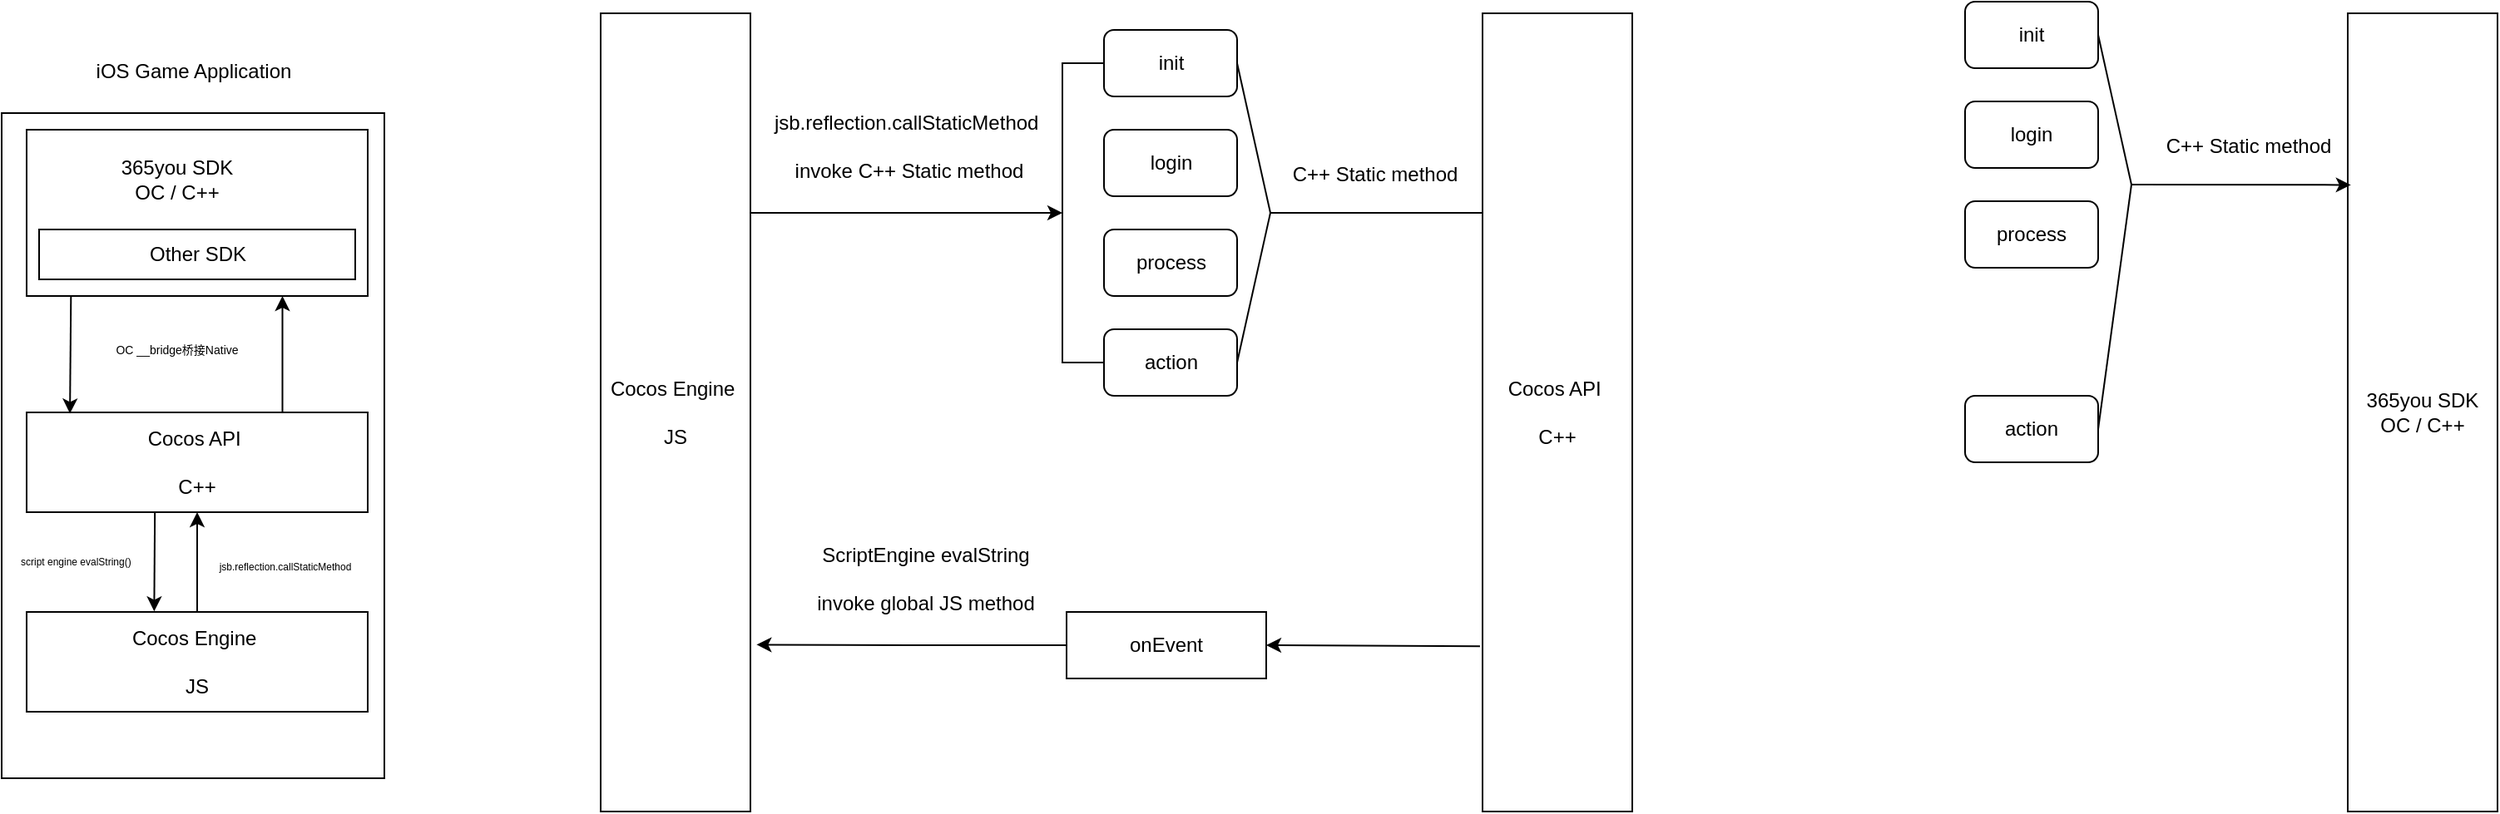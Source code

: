 <mxfile version="26.0.4">
  <diagram name="Page-1" id="KFG2mwUh-qFei93tvh6I">
    <mxGraphModel dx="1204" dy="769" grid="1" gridSize="10" guides="1" tooltips="1" connect="1" arrows="1" fold="1" page="1" pageScale="1" pageWidth="850" pageHeight="1100" math="0" shadow="0">
      <root>
        <mxCell id="0" />
        <mxCell id="1" parent="0" />
        <mxCell id="9R4c4qBeZF-JSUa0Og3P-10" value="" style="whiteSpace=wrap;html=1;" vertex="1" parent="1">
          <mxGeometry x="120" y="260" width="230" height="400" as="geometry" />
        </mxCell>
        <mxCell id="9R4c4qBeZF-JSUa0Og3P-11" value="iOS Game Application" style="text;html=1;align=center;verticalAlign=middle;resizable=0;points=[];autosize=1;strokeColor=none;fillColor=none;" vertex="1" parent="1">
          <mxGeometry x="165" y="220" width="140" height="30" as="geometry" />
        </mxCell>
        <mxCell id="9R4c4qBeZF-JSUa0Og3P-12" value="" style="whiteSpace=wrap;html=1;labelBorderColor=none;" vertex="1" parent="1">
          <mxGeometry x="135" y="270" width="205" height="100" as="geometry" />
        </mxCell>
        <mxCell id="9R4c4qBeZF-JSUa0Og3P-31" style="edgeStyle=orthogonalEdgeStyle;rounded=0;orthogonalLoop=1;jettySize=auto;html=1;exitX=0.75;exitY=0;exitDx=0;exitDy=0;entryX=0.75;entryY=1;entryDx=0;entryDy=0;" edge="1" parent="1" source="9R4c4qBeZF-JSUa0Og3P-13" target="9R4c4qBeZF-JSUa0Og3P-12">
          <mxGeometry relative="1" as="geometry" />
        </mxCell>
        <mxCell id="9R4c4qBeZF-JSUa0Og3P-13" value="Cocos API&amp;nbsp;&lt;div&gt;&lt;br&gt;&lt;/div&gt;&lt;div&gt;C++&lt;/div&gt;" style="whiteSpace=wrap;html=1;" vertex="1" parent="1">
          <mxGeometry x="135" y="440" width="205" height="60" as="geometry" />
        </mxCell>
        <mxCell id="9R4c4qBeZF-JSUa0Og3P-18" style="edgeStyle=orthogonalEdgeStyle;rounded=0;orthogonalLoop=1;jettySize=auto;html=1;exitX=0.5;exitY=0;exitDx=0;exitDy=0;entryX=0.5;entryY=1;entryDx=0;entryDy=0;" edge="1" parent="1" source="9R4c4qBeZF-JSUa0Og3P-14" target="9R4c4qBeZF-JSUa0Og3P-13">
          <mxGeometry relative="1" as="geometry">
            <Array as="points">
              <mxPoint x="238" y="540" />
              <mxPoint x="238" y="540" />
            </Array>
          </mxGeometry>
        </mxCell>
        <mxCell id="9R4c4qBeZF-JSUa0Og3P-14" value="Cocos Engine&amp;nbsp;&lt;div&gt;&lt;br&gt;&lt;/div&gt;&lt;div&gt;JS&lt;/div&gt;" style="whiteSpace=wrap;html=1;" vertex="1" parent="1">
          <mxGeometry x="135" y="560" width="205" height="60" as="geometry" />
        </mxCell>
        <mxCell id="9R4c4qBeZF-JSUa0Og3P-19" value="&lt;div style=&quot;text-align: start; white-space: normal;&quot; data-docx-has-block-data=&quot;false&quot; data-lark-html-role=&quot;root&quot; data-page-id=&quot;G65WdpuQ4oz34ux6LwRcXahCnle&quot;&gt;&lt;div class=&quot;old-record-id-JfNVdLXd7ouPhyxVloPcXa5Tnid&quot;&gt;jsb.reflection.callStaticMethod&lt;/div&gt;&lt;/div&gt;&lt;span style=&quot;text-align: start; white-space: normal;&quot; class=&quot;lark-record-clipboard&quot; data-lark-record-format=&quot;docx/text&quot; data-lark-record-data=&quot;{&amp;quot;rootId&amp;quot;:&amp;quot;G65WdpuQ4oz34ux6LwRcXahCnle&amp;quot;,&amp;quot;text&amp;quot;:{&amp;quot;initialAttributedTexts&amp;quot;:{&amp;quot;text&amp;quot;:{&amp;quot;0&amp;quot;:&amp;quot;jsb.reflection.callStaticMethod&amp;quot;},&amp;quot;attribs&amp;quot;:{&amp;quot;0&amp;quot;:&amp;quot;*0+v&amp;quot;}},&amp;quot;apool&amp;quot;:{&amp;quot;numToAttrib&amp;quot;:{&amp;quot;0&amp;quot;:[&amp;quot;author&amp;quot;,&amp;quot;7386475597276872707&amp;quot;]},&amp;quot;nextNum&amp;quot;:1}},&amp;quot;type&amp;quot;:&amp;quot;text&amp;quot;,&amp;quot;referenceRecordMap&amp;quot;:{},&amp;quot;extra&amp;quot;:{&amp;quot;channel&amp;quot;:&amp;quot;saas&amp;quot;,&amp;quot;pasteRandomId&amp;quot;:&amp;quot;3ca94a43-0ef9-4c52-bf41-041d5c519d65&amp;quot;,&amp;quot;mention_page_title&amp;quot;:{},&amp;quot;external_mention_url&amp;quot;:{}},&amp;quot;isKeepQuoteContainer&amp;quot;:false,&amp;quot;isFromCode&amp;quot;:false,&amp;quot;selection&amp;quot;:[{&amp;quot;id&amp;quot;:64,&amp;quot;type&amp;quot;:&amp;quot;text&amp;quot;,&amp;quot;selection&amp;quot;:{&amp;quot;start&amp;quot;:20,&amp;quot;end&amp;quot;:51},&amp;quot;recordId&amp;quot;:&amp;quot;JfNVdLXd7ouPhyxVloPcXa5Tnid&amp;quot;}],&amp;quot;payloadMap&amp;quot;:{},&amp;quot;isCut&amp;quot;:false}&quot;&gt;&lt;/span&gt;" style="text;html=1;align=center;verticalAlign=middle;resizable=0;points=[];autosize=1;strokeColor=none;fillColor=none;fontSize=6;" vertex="1" parent="1">
          <mxGeometry x="240" y="523" width="100" height="20" as="geometry" />
        </mxCell>
        <mxCell id="9R4c4qBeZF-JSUa0Og3P-20" value="" style="edgeStyle=none;orthogonalLoop=1;jettySize=auto;html=1;rounded=0;exitX=0.376;exitY=1;exitDx=0;exitDy=0;entryX=0.374;entryY=-0.006;entryDx=0;entryDy=0;entryPerimeter=0;exitPerimeter=0;" edge="1" parent="1" source="9R4c4qBeZF-JSUa0Og3P-13" target="9R4c4qBeZF-JSUa0Og3P-14">
          <mxGeometry width="100" relative="1" as="geometry">
            <mxPoint x="330" y="530" as="sourcePoint" />
            <mxPoint x="430" y="530" as="targetPoint" />
            <Array as="points" />
          </mxGeometry>
        </mxCell>
        <mxCell id="9R4c4qBeZF-JSUa0Og3P-21" value="script engine evalString()&amp;nbsp;" style="text;html=1;align=center;verticalAlign=middle;resizable=0;points=[];autosize=1;strokeColor=none;fillColor=none;fontSize=6;" vertex="1" parent="1">
          <mxGeometry x="120" y="520" width="90" height="20" as="geometry" />
        </mxCell>
        <mxCell id="9R4c4qBeZF-JSUa0Og3P-24" value="Other SDK" style="whiteSpace=wrap;html=1;" vertex="1" parent="1">
          <mxGeometry x="142.5" y="330" width="190" height="30" as="geometry" />
        </mxCell>
        <mxCell id="9R4c4qBeZF-JSUa0Og3P-28" value="365you SDK&lt;div&gt;OC / C++&lt;/div&gt;" style="text;html=1;align=center;verticalAlign=middle;resizable=0;points=[];autosize=1;strokeColor=none;fillColor=none;" vertex="1" parent="1">
          <mxGeometry x="180" y="280" width="90" height="40" as="geometry" />
        </mxCell>
        <mxCell id="9R4c4qBeZF-JSUa0Og3P-29" value="" style="edgeStyle=none;orthogonalLoop=1;jettySize=auto;html=1;rounded=0;exitX=0.13;exitY=1.003;exitDx=0;exitDy=0;entryX=0.127;entryY=0.011;entryDx=0;entryDy=0;entryPerimeter=0;exitPerimeter=0;" edge="1" parent="1" source="9R4c4qBeZF-JSUa0Og3P-12" target="9R4c4qBeZF-JSUa0Og3P-13">
          <mxGeometry width="100" relative="1" as="geometry">
            <mxPoint x="390" y="380" as="sourcePoint" />
            <mxPoint x="490" y="380" as="targetPoint" />
            <Array as="points" />
          </mxGeometry>
        </mxCell>
        <mxCell id="9R4c4qBeZF-JSUa0Og3P-30" value="OC __bridge桥接Native" style="text;html=1;align=center;verticalAlign=middle;resizable=0;points=[];autosize=1;strokeColor=none;fillColor=none;fontSize=7;" vertex="1" parent="1">
          <mxGeometry x="175" y="393" width="100" height="20" as="geometry" />
        </mxCell>
        <mxCell id="9R4c4qBeZF-JSUa0Og3P-32" value="Cocos API&amp;nbsp;&lt;div&gt;&lt;br&gt;&lt;/div&gt;&lt;div&gt;C++&lt;/div&gt;" style="whiteSpace=wrap;html=1;" vertex="1" parent="1">
          <mxGeometry x="1010" y="200" width="90" height="480" as="geometry" />
        </mxCell>
        <mxCell id="9R4c4qBeZF-JSUa0Og3P-61" style="edgeStyle=orthogonalEdgeStyle;rounded=0;orthogonalLoop=1;jettySize=auto;html=1;exitX=1;exitY=0.25;exitDx=0;exitDy=0;entryX=0.5;entryY=1;entryDx=0;entryDy=0;" edge="1" parent="1" source="9R4c4qBeZF-JSUa0Og3P-33" target="9R4c4qBeZF-JSUa0Og3P-46">
          <mxGeometry relative="1" as="geometry" />
        </mxCell>
        <mxCell id="9R4c4qBeZF-JSUa0Og3P-33" value="Cocos Engine&amp;nbsp;&lt;div&gt;&lt;br&gt;&lt;/div&gt;&lt;div&gt;JS&lt;/div&gt;" style="whiteSpace=wrap;html=1;" vertex="1" parent="1">
          <mxGeometry x="480" y="200" width="90" height="480" as="geometry" />
        </mxCell>
        <mxCell id="9R4c4qBeZF-JSUa0Og3P-34" value="&lt;span style=&quot;white-space: nowrap;&quot;&gt;365you SDK&lt;/span&gt;&lt;div style=&quot;white-space: nowrap;&quot;&gt;OC / C++&lt;/div&gt;" style="whiteSpace=wrap;html=1;labelBorderColor=none;" vertex="1" parent="1">
          <mxGeometry x="1530" y="200" width="90" height="480" as="geometry" />
        </mxCell>
        <mxCell id="9R4c4qBeZF-JSUa0Og3P-37" value="init" style="rounded=1;whiteSpace=wrap;html=1;" vertex="1" parent="1">
          <mxGeometry x="782.5" y="210" width="80" height="40" as="geometry" />
        </mxCell>
        <mxCell id="9R4c4qBeZF-JSUa0Og3P-38" value="login" style="rounded=1;whiteSpace=wrap;html=1;" vertex="1" parent="1">
          <mxGeometry x="782.5" y="270" width="80" height="40" as="geometry" />
        </mxCell>
        <mxCell id="9R4c4qBeZF-JSUa0Og3P-39" value="process" style="rounded=1;whiteSpace=wrap;html=1;" vertex="1" parent="1">
          <mxGeometry x="782.5" y="330" width="80" height="40" as="geometry" />
        </mxCell>
        <mxCell id="9R4c4qBeZF-JSUa0Og3P-40" value="action" style="rounded=1;whiteSpace=wrap;html=1;" vertex="1" parent="1">
          <mxGeometry x="782.5" y="390" width="80" height="40" as="geometry" />
        </mxCell>
        <mxCell id="9R4c4qBeZF-JSUa0Og3P-46" value="" style="shape=partialRectangle;whiteSpace=wrap;html=1;bottom=1;right=1;left=1;top=0;fillColor=none;routingCenterX=-0.5;rotation=90;" vertex="1" parent="1">
          <mxGeometry x="680" y="307.5" width="180" height="25" as="geometry" />
        </mxCell>
        <mxCell id="9R4c4qBeZF-JSUa0Og3P-48" value="&lt;div style=&quot;white-space: normal;&quot; data-docx-has-block-data=&quot;false&quot; data-lark-html-role=&quot;root&quot; data-page-id=&quot;G65WdpuQ4oz34ux6LwRcXahCnle&quot;&gt;&lt;div class=&quot;old-record-id-JfNVdLXd7ouPhyxVloPcXa5Tnid&quot;&gt;jsb.reflection.callStaticMethod&amp;nbsp;&lt;/div&gt;&lt;div class=&quot;old-record-id-JfNVdLXd7ouPhyxVloPcXa5Tnid&quot;&gt;&lt;br&gt;&lt;/div&gt;&lt;div class=&quot;old-record-id-JfNVdLXd7ouPhyxVloPcXa5Tnid&quot;&gt;invoke C++ Static method&lt;/div&gt;&lt;/div&gt;&lt;span style=&quot;white-space: normal;&quot; class=&quot;lark-record-clipboard&quot; data-lark-record-format=&quot;docx/text&quot; data-lark-record-data=&quot;{&amp;quot;rootId&amp;quot;:&amp;quot;G65WdpuQ4oz34ux6LwRcXahCnle&amp;quot;,&amp;quot;text&amp;quot;:{&amp;quot;initialAttributedTexts&amp;quot;:{&amp;quot;text&amp;quot;:{&amp;quot;0&amp;quot;:&amp;quot;jsb.reflection.callStaticMethod&amp;quot;},&amp;quot;attribs&amp;quot;:{&amp;quot;0&amp;quot;:&amp;quot;*0+v&amp;quot;}},&amp;quot;apool&amp;quot;:{&amp;quot;numToAttrib&amp;quot;:{&amp;quot;0&amp;quot;:[&amp;quot;author&amp;quot;,&amp;quot;7386475597276872707&amp;quot;]},&amp;quot;nextNum&amp;quot;:1}},&amp;quot;type&amp;quot;:&amp;quot;text&amp;quot;,&amp;quot;referenceRecordMap&amp;quot;:{},&amp;quot;extra&amp;quot;:{&amp;quot;channel&amp;quot;:&amp;quot;saas&amp;quot;,&amp;quot;pasteRandomId&amp;quot;:&amp;quot;3ca94a43-0ef9-4c52-bf41-041d5c519d65&amp;quot;,&amp;quot;mention_page_title&amp;quot;:{},&amp;quot;external_mention_url&amp;quot;:{}},&amp;quot;isKeepQuoteContainer&amp;quot;:false,&amp;quot;isFromCode&amp;quot;:false,&amp;quot;selection&amp;quot;:[{&amp;quot;id&amp;quot;:64,&amp;quot;type&amp;quot;:&amp;quot;text&amp;quot;,&amp;quot;selection&amp;quot;:{&amp;quot;start&amp;quot;:20,&amp;quot;end&amp;quot;:51},&amp;quot;recordId&amp;quot;:&amp;quot;JfNVdLXd7ouPhyxVloPcXa5Tnid&amp;quot;}],&amp;quot;payloadMap&amp;quot;:{},&amp;quot;isCut&amp;quot;:false}&quot;&gt;&lt;/span&gt;" style="text;html=1;align=center;verticalAlign=middle;resizable=0;points=[];autosize=1;strokeColor=none;fillColor=none;fontSize=12;" vertex="1" parent="1">
          <mxGeometry x="570" y="250" width="190" height="60" as="geometry" />
        </mxCell>
        <mxCell id="9R4c4qBeZF-JSUa0Og3P-50" style="edgeStyle=orthogonalEdgeStyle;rounded=0;orthogonalLoop=1;jettySize=auto;html=1;exitX=1;exitY=0;exitDx=0;exitDy=0;entryX=1;entryY=0.5;entryDx=0;entryDy=0;endArrow=none;endFill=0;" edge="1" parent="1" source="9R4c4qBeZF-JSUa0Og3P-49" target="9R4c4qBeZF-JSUa0Og3P-37">
          <mxGeometry relative="1" as="geometry" />
        </mxCell>
        <mxCell id="9R4c4qBeZF-JSUa0Og3P-51" style="edgeStyle=orthogonalEdgeStyle;rounded=0;orthogonalLoop=1;jettySize=auto;html=1;exitX=0;exitY=0;exitDx=0;exitDy=0;entryX=1;entryY=0.5;entryDx=0;entryDy=0;endArrow=none;endFill=0;" edge="1" parent="1" source="9R4c4qBeZF-JSUa0Og3P-49" target="9R4c4qBeZF-JSUa0Og3P-40">
          <mxGeometry relative="1" as="geometry" />
        </mxCell>
        <mxCell id="9R4c4qBeZF-JSUa0Og3P-52" style="edgeStyle=orthogonalEdgeStyle;rounded=0;orthogonalLoop=1;jettySize=auto;html=1;entryX=0;entryY=0.25;entryDx=0;entryDy=0;endArrow=none;endFill=0;" edge="1" parent="1" source="9R4c4qBeZF-JSUa0Og3P-49" target="9R4c4qBeZF-JSUa0Og3P-32">
          <mxGeometry relative="1" as="geometry" />
        </mxCell>
        <mxCell id="9R4c4qBeZF-JSUa0Og3P-49" value="" style="shape=partialRectangle;whiteSpace=wrap;html=1;bottom=1;right=1;left=1;top=0;fillColor=none;routingCenterX=-0.5;rotation=-90;" vertex="1" parent="1">
          <mxGeometry x="792.5" y="320" width="180" as="geometry" />
        </mxCell>
        <mxCell id="9R4c4qBeZF-JSUa0Og3P-53" value="onEvent" style="whiteSpace=wrap;html=1;" vertex="1" parent="1">
          <mxGeometry x="760" y="560" width="120" height="40" as="geometry" />
        </mxCell>
        <mxCell id="9R4c4qBeZF-JSUa0Og3P-57" value="ScriptEngine evalString&lt;div&gt;&lt;br&gt;&lt;div&gt;invoke global JS method&lt;/div&gt;&lt;/div&gt;" style="text;html=1;align=center;verticalAlign=middle;resizable=0;points=[];autosize=1;strokeColor=none;fillColor=none;" vertex="1" parent="1">
          <mxGeometry x="600" y="510" width="150" height="60" as="geometry" />
        </mxCell>
        <mxCell id="9R4c4qBeZF-JSUa0Og3P-63" value="" style="edgeStyle=none;orthogonalLoop=1;jettySize=auto;html=1;rounded=0;entryX=1;entryY=0.5;entryDx=0;entryDy=0;exitX=-0.017;exitY=0.793;exitDx=0;exitDy=0;exitPerimeter=0;" edge="1" parent="1" source="9R4c4qBeZF-JSUa0Og3P-32" target="9R4c4qBeZF-JSUa0Og3P-53">
          <mxGeometry width="100" relative="1" as="geometry">
            <mxPoint x="870" y="680" as="sourcePoint" />
            <mxPoint x="970" y="680" as="targetPoint" />
            <Array as="points" />
          </mxGeometry>
        </mxCell>
        <mxCell id="9R4c4qBeZF-JSUa0Og3P-64" style="edgeStyle=orthogonalEdgeStyle;rounded=0;orthogonalLoop=1;jettySize=auto;html=1;exitX=0;exitY=0.5;exitDx=0;exitDy=0;entryX=1.041;entryY=0.791;entryDx=0;entryDy=0;entryPerimeter=0;" edge="1" parent="1" source="9R4c4qBeZF-JSUa0Og3P-53" target="9R4c4qBeZF-JSUa0Og3P-33">
          <mxGeometry relative="1" as="geometry" />
        </mxCell>
        <mxCell id="9R4c4qBeZF-JSUa0Og3P-65" value="init" style="rounded=1;whiteSpace=wrap;html=1;" vertex="1" parent="1">
          <mxGeometry x="1300" y="193" width="80" height="40" as="geometry" />
        </mxCell>
        <mxCell id="9R4c4qBeZF-JSUa0Og3P-66" value="login" style="rounded=1;whiteSpace=wrap;html=1;" vertex="1" parent="1">
          <mxGeometry x="1300" y="253" width="80" height="40" as="geometry" />
        </mxCell>
        <mxCell id="9R4c4qBeZF-JSUa0Og3P-67" value="process" style="rounded=1;whiteSpace=wrap;html=1;" vertex="1" parent="1">
          <mxGeometry x="1300" y="313" width="80" height="40" as="geometry" />
        </mxCell>
        <mxCell id="9R4c4qBeZF-JSUa0Og3P-68" value="action" style="rounded=1;whiteSpace=wrap;html=1;" vertex="1" parent="1">
          <mxGeometry x="1300" y="430" width="80" height="40" as="geometry" />
        </mxCell>
        <mxCell id="9R4c4qBeZF-JSUa0Og3P-69" style="edgeStyle=orthogonalEdgeStyle;rounded=0;orthogonalLoop=1;jettySize=auto;html=1;exitX=1;exitY=0;exitDx=0;exitDy=0;entryX=1;entryY=0.5;entryDx=0;entryDy=0;endArrow=none;endFill=0;" edge="1" parent="1" source="9R4c4qBeZF-JSUa0Og3P-71" target="9R4c4qBeZF-JSUa0Og3P-65">
          <mxGeometry relative="1" as="geometry" />
        </mxCell>
        <mxCell id="9R4c4qBeZF-JSUa0Og3P-70" style="edgeStyle=orthogonalEdgeStyle;rounded=0;orthogonalLoop=1;jettySize=auto;html=1;exitX=0;exitY=0;exitDx=0;exitDy=0;entryX=1;entryY=0.5;entryDx=0;entryDy=0;endArrow=none;endFill=0;" edge="1" parent="1" source="9R4c4qBeZF-JSUa0Og3P-71" target="9R4c4qBeZF-JSUa0Og3P-68">
          <mxGeometry relative="1" as="geometry" />
        </mxCell>
        <mxCell id="9R4c4qBeZF-JSUa0Og3P-71" value="" style="shape=partialRectangle;whiteSpace=wrap;html=1;bottom=1;right=1;left=1;top=0;fillColor=none;routingCenterX=-0.5;rotation=-90;" vertex="1" parent="1">
          <mxGeometry x="1310" y="303" width="180" as="geometry" />
        </mxCell>
        <mxCell id="9R4c4qBeZF-JSUa0Og3P-72" value="C++ Static method" style="text;html=1;align=center;verticalAlign=middle;resizable=0;points=[];autosize=1;strokeColor=none;fillColor=none;" vertex="1" parent="1">
          <mxGeometry x="885" y="281.5" width="120" height="30" as="geometry" />
        </mxCell>
        <mxCell id="9R4c4qBeZF-JSUa0Og3P-73" value="" style="edgeStyle=none;orthogonalLoop=1;jettySize=auto;html=1;rounded=0;entryX=0.021;entryY=0.215;entryDx=0;entryDy=0;entryPerimeter=0;" edge="1" parent="1" source="9R4c4qBeZF-JSUa0Og3P-71" target="9R4c4qBeZF-JSUa0Og3P-34">
          <mxGeometry width="100" relative="1" as="geometry">
            <mxPoint x="1400" y="310" as="sourcePoint" />
            <mxPoint x="1660" y="360" as="targetPoint" />
            <Array as="points" />
          </mxGeometry>
        </mxCell>
        <mxCell id="9R4c4qBeZF-JSUa0Og3P-74" value="C++ Static method" style="text;html=1;align=center;verticalAlign=middle;resizable=0;points=[];autosize=1;strokeColor=none;fillColor=none;" vertex="1" parent="1">
          <mxGeometry x="1410" y="265" width="120" height="30" as="geometry" />
        </mxCell>
      </root>
    </mxGraphModel>
  </diagram>
</mxfile>
